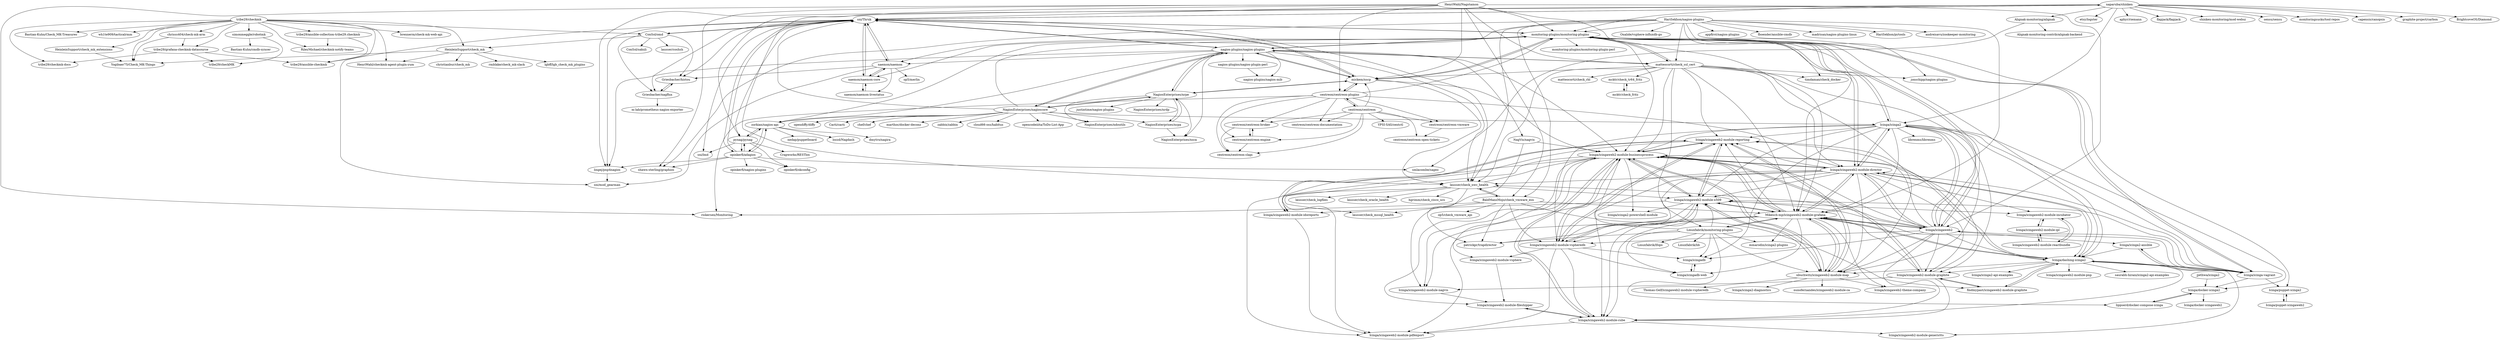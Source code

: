 digraph G {
"naparuba/shinken" -> "sni/Thruk"
"naparuba/shinken" -> "shinken-monitoring/mod-webui"
"naparuba/shinken" -> "Alignak-monitoring/alignak"
"naparuba/shinken" -> "sensu/sensu" ["e"=1]
"naparuba/shinken" -> "monitoringsucks/tool-repos" ["e"=1]
"naparuba/shinken" -> "capensis/canopsis"
"naparuba/shinken" -> "graphite-project/carbon" ["e"=1]
"naparuba/shinken" -> "monitoring-plugins/monitoring-plugins"
"naparuba/shinken" -> "BrightcoveOS/Diamond" ["e"=1]
"naparuba/shinken" -> "etsy/logster" ["e"=1]
"naparuba/shinken" -> "lingej/pnp4nagios"
"naparuba/shinken" -> "Icinga/icinga2"
"naparuba/shinken" -> "aphyr/riemann" ["e"=1]
"naparuba/shinken" -> "pynag/pynag"
"naparuba/shinken" -> "flapjack/flapjack" ["e"=1]
"sni/Thruk" -> "naemon/naemon"
"sni/Thruk" -> "naemon/naemon-core"
"sni/Thruk" -> "ConSol/omd"
"sni/Thruk" -> "monitoring-plugins/monitoring-plugins"
"sni/Thruk" -> "naparuba/shinken"
"sni/Thruk" -> "nagios-plugins/nagios-plugins"
"sni/Thruk" -> "lingej/pnp4nagios"
"sni/Thruk" -> "sni/mod_gearman"
"sni/Thruk" -> "Griesbacher/nagflux"
"sni/Thruk" -> "mickem/nscp"
"sni/Thruk" -> "lausser/check_nwc_health"
"sni/Thruk" -> "sni/lmd"
"sni/Thruk" -> "opinkerfi/adagios"
"sni/Thruk" -> "pynag/pynag"
"sni/Thruk" -> "Griesbacher/histou"
"Icinga/icinga2" -> "Icinga/icingaweb2"
"Icinga/icinga2" -> "Icinga/icingaweb2-module-director"
"Icinga/icinga2" -> "Mikesch-mp/icingaweb2-module-grafana"
"Icinga/icinga2" -> "Icinga/icingaweb2-module-businessprocess"
"Icinga/icinga2" -> "monitoring-plugins/monitoring-plugins"
"Icinga/icinga2" -> "Icinga/icingaweb2-module-x509"
"Icinga/icinga2" -> "Icinga/dashing-icinga2"
"Icinga/icinga2" -> "Icinga/icingaweb2-module-graphite"
"Icinga/icinga2" -> "Icinga/icingaweb2-module-vspheredb"
"Icinga/icinga2" -> "Icinga/icinga-vagrant"
"Icinga/icinga2" -> "nbuchwitz/icingaweb2-module-map"
"Icinga/icinga2" -> "Icinga/docker-icinga2"
"Icinga/icinga2" -> "Icinga/icingadb"
"Icinga/icinga2" -> "librenms/librenms" ["e"=1]
"Icinga/icinga2" -> "Icinga/icingaweb2-module-reporting"
"Icinga/icingaweb2" -> "Icinga/icinga2"
"Icinga/icingaweb2" -> "Icinga/icingaweb2-module-director"
"Icinga/icingaweb2" -> "Icinga/icingaweb2-module-businessprocess"
"Icinga/icingaweb2" -> "Mikesch-mp/icingaweb2-module-grafana"
"Icinga/icingaweb2" -> "Icinga/dashing-icinga2"
"Icinga/icingaweb2" -> "monitoring-plugins/monitoring-plugins"
"Icinga/icingaweb2" -> "Icinga/icingaweb2-module-x509"
"Icinga/icingaweb2" -> "Icinga/icingaweb2-module-graphite"
"Icinga/icingaweb2" -> "Icinga/icingaweb2-module-vspheredb"
"Icinga/icingaweb2" -> "Icinga/icinga2-ansible"
"Icinga/icingaweb2" -> "nbuchwitz/icingaweb2-module-map"
"Icinga/icingaweb2" -> "Icinga/icingaweb2-module-cube"
"Icinga/icingaweb2" -> "Icinga/icingadb"
"Icinga/icingaweb2" -> "Icinga/icingaweb2-module-reporting"
"Icinga/icingaweb2" -> "lausser/check_nwc_health"
"Icinga/icingaweb2-module-director" -> "Icinga/icingaweb2"
"Icinga/icingaweb2-module-director" -> "Icinga/icingaweb2-module-businessprocess"
"Icinga/icingaweb2-module-director" -> "Icinga/icinga2"
"Icinga/icingaweb2-module-director" -> "Mikesch-mp/icingaweb2-module-grafana"
"Icinga/icingaweb2-module-director" -> "Icinga/icingaweb2-module-vspheredb"
"Icinga/icingaweb2-module-director" -> "Icinga/icingaweb2-module-graphite"
"Icinga/icingaweb2-module-director" -> "Icinga/icingaweb2-module-x509"
"Icinga/icingaweb2-module-director" -> "Icinga/dashing-icinga2"
"Icinga/icingaweb2-module-director" -> "nbuchwitz/icingaweb2-module-map"
"Icinga/icingaweb2-module-director" -> "Icinga/icingaweb2-module-reporting"
"Icinga/icingaweb2-module-director" -> "Icinga/icingaweb2-module-cube"
"Icinga/icingaweb2-module-director" -> "Icinga/icingaweb2-module-nagvis"
"Icinga/icingaweb2-module-director" -> "monitoring-plugins/monitoring-plugins"
"Icinga/icingaweb2-module-director" -> "Icinga/icingaweb2-module-incubator"
"Icinga/icingaweb2-module-director" -> "lausser/check_nwc_health"
"BaldMansMojo/check_vmware_esx" -> "lausser/check_nwc_health"
"BaldMansMojo/check_vmware_esx" -> "op5/check_vmware_api"
"BaldMansMojo/check_vmware_esx" -> "lausser/check_mssql_health"
"BaldMansMojo/check_vmware_esx" -> "findmypast/icingaweb2-module-graphite"
"BaldMansMojo/check_vmware_esx" -> "Icinga/icingaweb2-module-vspheredb"
"BaldMansMojo/check_vmware_esx" -> "patrickpr/trapdirector"
"BaldMansMojo/check_vmware_esx" -> "riskersen/Monitoring"
"BaldMansMojo/check_vmware_esx" -> "Mikesch-mp/icingaweb2-module-grafana"
"Icinga/icingaweb2-module-x509" -> "Icinga/icingaweb2-module-businessprocess"
"Icinga/icingaweb2-module-x509" -> "Icinga/icingaweb2-module-reporting"
"Icinga/icingaweb2-module-x509" -> "Icinga/icingaweb2-module-cube"
"Icinga/icingaweb2-module-x509" -> "Icinga/icingaweb2-module-vspheredb"
"Icinga/icingaweb2-module-x509" -> "Icinga/icingaweb2-module-idoreports"
"Icinga/icingaweb2-module-x509" -> "nbuchwitz/icingaweb2-module-map"
"Icinga/icingaweb2-module-x509" -> "Mikesch-mp/icingaweb2-module-grafana"
"Icinga/icingaweb2-module-x509" -> "Icinga/icingaweb2-module-pdfexport"
"Icinga/icingaweb2-module-x509" -> "Icinga/icingaweb2-module-incubator"
"Icinga/icingaweb2-module-x509" -> "Icinga/icinga2-powershell-module"
"Linuxfabrik/monitoring-plugins" -> "Linuxfabrik/lib"
"Linuxfabrik/monitoring-plugins" -> "Icinga/icingadb"
"Linuxfabrik/monitoring-plugins" -> "patrickpr/trapdirector"
"Linuxfabrik/monitoring-plugins" -> "Linuxfabrik/lfops"
"Linuxfabrik/monitoring-plugins" -> "nbuchwitz/icingaweb2-module-map"
"Linuxfabrik/monitoring-plugins" -> "Mikesch-mp/icingaweb2-module-grafana"
"Linuxfabrik/monitoring-plugins" -> "lippserd/docker-compose-icinga"
"Linuxfabrik/monitoring-plugins" -> "Icinga/icingaweb2-module-x509"
"Linuxfabrik/monitoring-plugins" -> "Icinga/icingadb-web"
"Linuxfabrik/monitoring-plugins" -> "mmarodin/icinga2-plugins"
"Linuxfabrik/monitoring-plugins" -> "Icinga/icingaweb2-module-businessprocess"
"centreon/centreon-plugins" -> "centreon/centreon"
"centreon/centreon-plugins" -> "centreon/centreon-broker"
"centreon/centreon-plugins" -> "centreon/centreon-vmware"
"centreon/centreon-plugins" -> "centreon/centreon-engine"
"centreon/centreon-plugins" -> "centreon/centreon-clapi"
"centreon/centreon-plugins" -> "monitoring-plugins/monitoring-plugins"
"centreon/centreon-plugins" -> "mickem/nscp"
"centreon/centreon-plugins" -> "centreon/centreon-documentation"
"centreon/centreon-plugins" -> "riskersen/Monitoring"
"centreon/centreon-plugins" -> "Icinga/icingaweb2-module-director"
"lausser/check_nwc_health" -> "lausser/check_mssql_health"
"lausser/check_nwc_health" -> "BaldMansMojo/check_vmware_esx"
"lausser/check_nwc_health" -> "Icinga/icingaweb2-module-businessprocess"
"lausser/check_nwc_health" -> "lausser/check_oracle_health"
"lausser/check_nwc_health" -> "patrickpr/trapdirector"
"lausser/check_nwc_health" -> "hgrimm/check_cisco_ucs"
"lausser/check_nwc_health" -> "lausser/check_logfiles"
"lausser/check_nwc_health" -> "Icinga/icingaweb2-module-x509"
"tribe29/checkmk" -> "HeinleinSupport/check_mk_extensions"
"tribe29/checkmk" -> "tribe29/ansible-checkmk"
"tribe29/checkmk" -> "HeinleinSupport/check_mk"
"tribe29/checkmk" -> "chrisss404/check-mk-arm"
"tribe29/checkmk" -> "tribe29/grafana-checkmk-datasource"
"tribe29/checkmk" -> "Yogibaer75/Check_MK-Things"
"tribe29/checkmk" -> "tribe29/ansible-collection-tribe29.checkmk"
"tribe29/checkmk" -> "ConSol/omd"
"tribe29/checkmk" -> "tribe29/checkmk-docs"
"tribe29/checkmk" -> "simonmeggle/robotmk"
"tribe29/checkmk" -> "brennerm/check-mk-web-api"
"tribe29/checkmk" -> "HenriWahl/checkmk-agent-plugin-yum"
"tribe29/checkmk" -> "RileyMichael/checkmk-notify-teams"
"tribe29/checkmk" -> "Bastian-Kuhn/Check_MK-Treasures"
"tribe29/checkmk" -> "wh1te909/tacticalrmm" ["e"=1]
"centreon/centreon" -> "centreon/centreon-plugins"
"centreon/centreon" -> "centreon/centreon-engine"
"centreon/centreon" -> "centreon/centreon-broker"
"centreon/centreon" -> "centreon/centreon-clapi"
"centreon/centreon" -> "centreon/centreon-vmware"
"centreon/centreon" -> "mickem/nscp"
"centreon/centreon" -> "centreon/centreon-documentation"
"centreon/centreon" -> "centreon/centreon-open-tickets"
"centreon/centreon" -> "YPSI-SAS/centctl"
"NagiosEnterprises/nagioscore" -> "nagios-plugins/nagios-plugins"
"NagiosEnterprises/nagioscore" -> "NagiosEnterprises/nrpe"
"NagiosEnterprises/nagioscore" -> "zabbix/zabbix" ["e"=1]
"NagiosEnterprises/nagioscore" -> "cloud66-oss/habitus" ["e"=1]
"NagiosEnterprises/nagioscore" -> "NagiosEnterprises/ndoutils"
"NagiosEnterprises/nagioscore" -> "opencodeiiita/ToDo-List-App" ["e"=1]
"NagiosEnterprises/nagioscore" -> "NagiosEnterprises/ncpa"
"NagiosEnterprises/nagioscore" -> "opendiffy/diffy" ["e"=1]
"NagiosEnterprises/nagioscore" -> "monitoring-plugins/monitoring-plugins"
"NagiosEnterprises/nagioscore" -> "Cacti/cacti" ["e"=1]
"NagiosEnterprises/nagioscore" -> "Icinga/icinga2"
"NagiosEnterprises/nagioscore" -> "chef/chef" ["e"=1]
"NagiosEnterprises/nagioscore" -> "marthoc/docker-deconz" ["e"=1]
"NagiosEnterprises/nagioscore" -> "zorkian/nagios-api"
"NagiosEnterprises/nagioscore" -> "sni/Thruk"
"Icinga/docker-icinga2" -> "lippserd/docker-compose-icinga"
"Icinga/docker-icinga2" -> "Icinga/docker-icingaweb2"
"Icinga/icinga-vagrant" -> "Icinga/dashing-icinga2"
"Icinga/icinga-vagrant" -> "Icinga/icinga2-ansible"
"Icinga/icinga-vagrant" -> "Icinga/docker-icinga2"
"Icinga/icinga-vagrant" -> "Icinga/puppet-icinga2"
"Icinga/icinga-vagrant" -> "monitoring-plugins/monitoring-plugins"
"Icinga/icinga-vagrant" -> "Mikesch-mp/icingaweb2-module-grafana"
"Icinga/icinga-vagrant" -> "Icinga/icingaweb2-module-x509"
"Icinga/icinga-vagrant" -> "Icinga/icingaweb2-module-director"
"Icinga/icinga-vagrant" -> "Icinga/icingaweb2"
"jjethwa/icinga2" -> "Icinga/docker-icinga2"
"HariSekhon/nagios-plugins" -> "Mikesch-mp/icingaweb2-module-grafana"
"HariSekhon/nagios-plugins" -> "zorkian/nagios-api"
"HariSekhon/nagios-plugins" -> "timdaman/check_docker"
"HariSekhon/nagios-plugins" -> "shawn-sterling/graphios" ["e"=1]
"HariSekhon/nagios-plugins" -> "monitoring-plugins/monitoring-plugins"
"HariSekhon/nagios-plugins" -> "BaldMansMojo/check_vmware_esx"
"HariSekhon/nagios-plugins" -> "appfirst/nagios-plugins"
"HariSekhon/nagios-plugins" -> "matteocorti/check_ssl_cert"
"HariSekhon/nagios-plugins" -> "lausser/check_nwc_health"
"HariSekhon/nagios-plugins" -> "fboender/ansible-cmdb" ["e"=1]
"HariSekhon/nagios-plugins" -> "madrisan/nagios-plugins-linux"
"HariSekhon/nagios-plugins" -> "HariSekhon/pytools"
"HariSekhon/nagios-plugins" -> "andreisavu/zookeeper-monitoring" ["e"=1]
"HariSekhon/nagios-plugins" -> "Oxalide/vsphere-influxdb-go" ["e"=1]
"HariSekhon/nagios-plugins" -> "jonschipp/nagios-plugins"
"mickem/nscp" -> "NagiosEnterprises/nrpe"
"mickem/nscp" -> "lausser/check_nwc_health"
"mickem/nscp" -> "monitoring-plugins/monitoring-plugins"
"mickem/nscp" -> "sni/Thruk"
"mickem/nscp" -> "centreon/centreon-plugins"
"mickem/nscp" -> "Icinga/icingaweb2-module-businessprocess"
"mickem/nscp" -> "nagios-plugins/nagios-plugins"
"naemon/naemon" -> "naemon/naemon-core"
"naemon/naemon" -> "naemon/naemon-livestatus"
"naemon/naemon" -> "op5/merlin"
"naemon/naemon" -> "Griesbacher/histou"
"naemon/naemon" -> "sni/Thruk"
"naemon/naemon" -> "sni/mod_gearman"
"HeinleinSupport/check_mk" -> "lgbff/lgb_check_mk_plugins"
"HeinleinSupport/check_mk" -> "Yogibaer75/Check_MK-Things"
"HeinleinSupport/check_mk" -> "christianbur/check_mk"
"HeinleinSupport/check_mk" -> "HenriWahl/checkmk-agent-plugin-yum"
"HeinleinSupport/check_mk" -> "rmblake/check_mk-slack"
"zorkian/nagios-api" -> "lozzd/Nagdash" ["e"=1]
"zorkian/nagios-api" -> "pynag/pynag"
"zorkian/nagios-api" -> "dmytro/nagira"
"zorkian/nagios-api" -> "opinkerfi/adagios"
"zorkian/nagios-api" -> "nedap/puppetboard" ["e"=1]
"chrisss404/check-mk-arm" -> "tribe29/grafana-checkmk-datasource"
"chrisss404/check-mk-arm" -> "Yogibaer75/Check_MK-Things"
"Icinga/puppet-icinga2" -> "Icinga/puppet-icingaweb2"
"NagiosEnterprises/nrpe" -> "nagios-plugins/nagios-plugins"
"NagiosEnterprises/nrpe" -> "NagiosEnterprises/ndoutils"
"NagiosEnterprises/nrpe" -> "NagiosEnterprises/nagioscore"
"NagiosEnterprises/nrpe" -> "NagiosEnterprises/nsca"
"NagiosEnterprises/nrpe" -> "mickem/nscp"
"NagiosEnterprises/nrpe" -> "NagiosEnterprises/ncpa"
"NagiosEnterprises/nrpe" -> "NagiosEnterprises/nrdp"
"NagiosEnterprises/nrpe" -> "justintime/nagios-plugins" ["e"=1]
"HeinleinSupport/check_mk_extensions" -> "Yogibaer75/Check_MK-Things"
"nagios-plugins/nagios-plugins" -> "NagiosEnterprises/nagioscore"
"nagios-plugins/nagios-plugins" -> "NagiosEnterprises/nrpe"
"nagios-plugins/nagios-plugins" -> "monitoring-plugins/monitoring-plugins"
"nagios-plugins/nagios-plugins" -> "nagios-plugins/nagios-plugin-perl"
"nagios-plugins/nagios-plugins" -> "sni/Thruk"
"nagios-plugins/nagios-plugins" -> "lingej/pnp4nagios"
"nagios-plugins/nagios-plugins" -> "mickem/nscp"
"nagios-plugins/nagios-plugins" -> "NagVis/nagvis"
"nagios-plugins/nagios-plugins" -> "NagiosEnterprises/nsca"
"nagios-plugins/nagios-plugins" -> "Icinga/icingaweb2-module-businessprocess"
"nagios-plugins/nagios-plugins" -> "matteocorti/check_ssl_cert"
"nagios-plugins/nagios-plugins" -> "naemon/naemon"
"nagios-plugins/nagios-plugins" -> "nagios-plugins/nagios-mib"
"nagios-plugins/nagios-plugins" -> "lausser/check_nwc_health"
"nagios-plugins/nagios-plugins" -> "zorkian/nagios-api"
"tribe29/grafana-checkmk-datasource" -> "tribe29/checkmk-docs"
"tribe29/grafana-checkmk-datasource" -> "tribe29/checkMK"
"tribe29/grafana-checkmk-datasource" -> "tribe29/ansible-checkmk"
"opinkerfi/adagios" -> "pynag/pynag"
"opinkerfi/adagios" -> "opinkerfi/okconfig"
"opinkerfi/adagios" -> "opinkerfi/nagios-plugins"
"opinkerfi/adagios" -> "zorkian/nagios-api"
"opinkerfi/adagios" -> "shawn-sterling/graphios" ["e"=1]
"opinkerfi/adagios" -> "sni/Thruk"
"opinkerfi/adagios" -> "smlacombe/sageo"
"opinkerfi/adagios" -> "lingej/pnp4nagios"
"pynag/pynag" -> "opinkerfi/okconfig"
"pynag/pynag" -> "opinkerfi/adagios"
"pynag/pynag" -> "Crapworks/RESTlos"
"pynag/pynag" -> "zorkian/nagios-api"
"pynag/pynag" -> "sni/lmd"
"Mikesch-mp/icingaweb2-module-grafana" -> "Icinga/icingaweb2-module-businessprocess"
"Mikesch-mp/icingaweb2-module-grafana" -> "nbuchwitz/icingaweb2-module-map"
"Mikesch-mp/icingaweb2-module-grafana" -> "Icinga/icingaweb2-module-director"
"Mikesch-mp/icingaweb2-module-grafana" -> "Icinga/icingaweb2-module-x509"
"Mikesch-mp/icingaweb2-module-grafana" -> "Icinga/icingaweb2-module-graphite"
"Mikesch-mp/icingaweb2-module-grafana" -> "mmarodin/icinga2-plugins"
"Mikesch-mp/icingaweb2-module-grafana" -> "Icinga/dashing-icinga2"
"Mikesch-mp/icingaweb2-module-grafana" -> "Icinga/icingaweb2-module-reporting"
"Mikesch-mp/icingaweb2-module-grafana" -> "Icinga/icingaweb2"
"Mikesch-mp/icingaweb2-module-grafana" -> "Icinga/icingaweb2-module-vspheredb"
"Mikesch-mp/icingaweb2-module-grafana" -> "Icinga/icingaweb2-theme-company"
"Mikesch-mp/icingaweb2-module-grafana" -> "Icinga/icingaweb2-module-cube"
"Mikesch-mp/icingaweb2-module-grafana" -> "patrickpr/trapdirector"
"Mikesch-mp/icingaweb2-module-grafana" -> "Icinga/icingadb-web"
"Mikesch-mp/icingaweb2-module-grafana" -> "Linuxfabrik/monitoring-plugins"
"findmypast/icingaweb2-module-graphite" -> "Icinga/dashing-icinga2"
"findmypast/icingaweb2-module-graphite" -> "Icinga/icingaweb2-module-graphite"
"lingej/pnp4nagios" -> "sni/mod_gearman"
"Alignak-monitoring/alignak" -> "Alignak-monitoring-contrib/alignak-backend"
"Alignak-monitoring/alignak" -> "smlacombe/sageo"
"ConSol/omd" -> "sni/Thruk"
"ConSol/omd" -> "Griesbacher/nagflux"
"ConSol/omd" -> "Griesbacher/histou"
"ConSol/omd" -> "HeinleinSupport/check_mk"
"ConSol/omd" -> "ConSol/sakuli" ["e"=1]
"ConSol/omd" -> "lausser/coshsh"
"Griesbacher/nagflux" -> "Griesbacher/histou"
"Griesbacher/nagflux" -> "m-lab/prometheus-nagios-exporter"
"Icinga/icinga2-ansible" -> "Icinga/dashing-icinga2"
"Icinga/icinga2-ansible" -> "Icinga/icinga-vagrant"
"simonmeggle/robotmk" -> "Bastian-Kuhn/cmdb-syncer"
"simonmeggle/robotmk" -> "tribe29/checkMK"
"Icinga/dashing-icinga2" -> "Icinga/icingaweb2-module-businessprocess"
"Icinga/dashing-icinga2" -> "findmypast/icingaweb2-module-graphite"
"Icinga/dashing-icinga2" -> "Mikesch-mp/icingaweb2-module-grafana"
"Icinga/dashing-icinga2" -> "Icinga/icingaweb2-module-cube"
"Icinga/dashing-icinga2" -> "saurabh-hirani/icinga2-api-examples"
"Icinga/dashing-icinga2" -> "Icinga/icinga2-api-examples"
"Icinga/dashing-icinga2" -> "Icinga/icingaweb2-module-pnp"
"Icinga/dashing-icinga2" -> "nbuchwitz/icingaweb2-module-map"
"Icinga/dashing-icinga2" -> "Icinga/icinga-vagrant"
"Icinga/dashing-icinga2" -> "Icinga/icingaweb2-module-graphite"
"Icinga/dashing-icinga2" -> "Icinga/icingaweb2-module-generictts"
"Icinga/dashing-icinga2" -> "Icinga/icingaweb2-module-director"
"HenriWahl/Nagstamon" -> "monitoring-plugins/monitoring-plugins"
"HenriWahl/Nagstamon" -> "BaldMansMojo/check_vmware_esx"
"HenriWahl/Nagstamon" -> "sni/Thruk"
"HenriWahl/Nagstamon" -> "mickem/nscp"
"HenriWahl/Nagstamon" -> "centreon/centreon-plugins"
"HenriWahl/Nagstamon" -> "Icinga/icingaweb2"
"HenriWahl/Nagstamon" -> "lausser/check_nwc_health"
"HenriWahl/Nagstamon" -> "riskersen/Monitoring"
"HenriWahl/Nagstamon" -> "shawn-sterling/graphios" ["e"=1]
"HenriWahl/Nagstamon" -> "matteocorti/check_ssl_cert"
"HenriWahl/Nagstamon" -> "Mikesch-mp/icingaweb2-module-grafana"
"Icinga/icingaweb2-module-graphite" -> "Icinga/icingaweb2-module-businessprocess"
"Icinga/icingaweb2-module-graphite" -> "Icinga/icingaweb2-module-nagvis"
"Icinga/icingaweb2-module-graphite" -> "Icinga/icingaweb2-module-cube"
"Icinga/icingaweb2-module-graphite" -> "findmypast/icingaweb2-module-graphite"
"Icinga/icingaweb2-module-graphite" -> "Icinga/icingaweb2-module-reporting"
"Icinga/icingaweb2-module-nagvis" -> "Icinga/icingaweb2-module-fileshipper"
"matteocorti/check_ssl_cert" -> "monitoring-plugins/monitoring-plugins"
"matteocorti/check_ssl_cert" -> "Mikesch-mp/icingaweb2-module-grafana"
"matteocorti/check_ssl_cert" -> "Linuxfabrik/monitoring-plugins"
"matteocorti/check_ssl_cert" -> "nbuchwitz/icingaweb2-module-map"
"matteocorti/check_ssl_cert" -> "lausser/check_nwc_health"
"matteocorti/check_ssl_cert" -> "Icinga/icingaweb2-module-director"
"matteocorti/check_ssl_cert" -> "Icinga/icingaweb2-module-businessprocess"
"matteocorti/check_ssl_cert" -> "Icinga/icingaweb2-module-reporting"
"matteocorti/check_ssl_cert" -> "timdaman/check_docker"
"matteocorti/check_ssl_cert" -> "Icinga/icingaweb2"
"matteocorti/check_ssl_cert" -> "nagios-plugins/nagios-plugins"
"matteocorti/check_ssl_cert" -> "mcktr/check_tr64_fritz"
"matteocorti/check_ssl_cert" -> "matteocorti/check_rbl"
"matteocorti/check_ssl_cert" -> "mickem/nscp"
"matteocorti/check_ssl_cert" -> "jonschipp/nagios-plugins"
"monitoring-plugins/monitoring-plugins" -> "nagios-plugins/nagios-plugins"
"monitoring-plugins/monitoring-plugins" -> "monitoring-plugins/monitoring-plugin-perl"
"monitoring-plugins/monitoring-plugins" -> "sni/Thruk"
"monitoring-plugins/monitoring-plugins" -> "Icinga/icingaweb2"
"monitoring-plugins/monitoring-plugins" -> "Mikesch-mp/icingaweb2-module-grafana"
"monitoring-plugins/monitoring-plugins" -> "matteocorti/check_ssl_cert"
"monitoring-plugins/monitoring-plugins" -> "naemon/naemon"
"monitoring-plugins/monitoring-plugins" -> "Icinga/icingaweb2-module-businessprocess"
"monitoring-plugins/monitoring-plugins" -> "Icinga/icingaweb2-module-director"
"monitoring-plugins/monitoring-plugins" -> "Icinga/icinga2"
"monitoring-plugins/monitoring-plugins" -> "Icinga/icinga-vagrant"
"monitoring-plugins/monitoring-plugins" -> "naemon/naemon-core"
"monitoring-plugins/monitoring-plugins" -> "mickem/nscp"
"monitoring-plugins/monitoring-plugins" -> "Icinga/puppet-icinga2"
"monitoring-plugins/monitoring-plugins" -> "Icinga/dashing-icinga2"
"naemon/naemon-core" -> "naemon/naemon-livestatus"
"naemon/naemon-core" -> "naemon/naemon"
"naemon/naemon-core" -> "sni/Thruk"
"naemon/naemon-livestatus" -> "naemon/naemon-core"
"lippserd/docker-compose-icinga" -> "Icinga/docker-icinga2"
"centreon/centreon-broker" -> "centreon/centreon-engine"
"centreon/centreon-broker" -> "centreon/centreon-clapi"
"tribe29/ansible-collection-tribe29.checkmk" -> "tribe29/ansible-checkmk"
"tribe29/ansible-collection-tribe29.checkmk" -> "RileyMichael/checkmk-notify-teams"
"Icinga/icingaweb2-module-businessprocess" -> "Icinga/icingaweb2-module-cube"
"Icinga/icingaweb2-module-businessprocess" -> "Icinga/icingaweb2-module-x509"
"Icinga/icingaweb2-module-businessprocess" -> "Icinga/icingaweb2-module-graphite"
"Icinga/icingaweb2-module-businessprocess" -> "Icinga/icingaweb2-module-fileshipper"
"Icinga/icingaweb2-module-businessprocess" -> "Icinga/icingaweb2-module-nagvis"
"Icinga/icingaweb2-module-businessprocess" -> "Icinga/icingaweb2-module-reporting"
"Icinga/icingaweb2-module-businessprocess" -> "Icinga/icingaweb2-module-director"
"Icinga/icingaweb2-module-businessprocess" -> "Mikesch-mp/icingaweb2-module-grafana"
"Icinga/icingaweb2-module-businessprocess" -> "Icinga/icingaweb2-module-vspheredb"
"Icinga/icingaweb2-module-businessprocess" -> "Icinga/icingaweb2-module-pdfexport"
"Icinga/icingaweb2-module-businessprocess" -> "nbuchwitz/icingaweb2-module-map"
"Icinga/icingaweb2-module-businessprocess" -> "Icinga/icingaweb2-module-vsphere"
"Icinga/icingaweb2-module-businessprocess" -> "Icinga/dashing-icinga2"
"Icinga/icingaweb2-module-businessprocess" -> "Icinga/icingaweb2-module-idoreports"
"Icinga/icingaweb2-module-businessprocess" -> "Icinga/icinga2-powershell-module"
"NagiosEnterprises/ncpa" -> "NagiosEnterprises/nrpe"
"NagiosEnterprises/ncpa" -> "NagiosEnterprises/nsca"
"Icinga/icingaweb2-module-cube" -> "Icinga/icingaweb2-module-fileshipper"
"Icinga/icingaweb2-module-cube" -> "Icinga/icingaweb2-module-pdfexport"
"Icinga/icingaweb2-module-cube" -> "Icinga/icingaweb2-module-businessprocess"
"Icinga/icingaweb2-module-cube" -> "Icinga/icingaweb2-module-generictts"
"Icinga/icingaweb2-module-reporting" -> "Icinga/icingaweb2-module-idoreports"
"Icinga/icingaweb2-module-reporting" -> "Icinga/icingaweb2-module-pdfexport"
"Icinga/icingaweb2-module-reporting" -> "Icinga/icingaweb2-module-x509"
"Icinga/icingaweb2-module-reporting" -> "Icinga/icingaweb2-module-vspheredb"
"Icinga/icingaweb2-module-reporting" -> "Icinga/icingaweb2-module-businessprocess"
"Icinga/icingaweb2-module-reporting" -> "nbuchwitz/icingaweb2-module-map"
"nbuchwitz/icingaweb2-module-map" -> "Icinga/icingaweb2-module-reporting"
"nbuchwitz/icingaweb2-module-map" -> "Icinga/icingaweb2-theme-company"
"nbuchwitz/icingaweb2-module-map" -> "Icinga/icingaweb2-module-businessprocess"
"nbuchwitz/icingaweb2-module-map" -> "Icinga/icingaweb2-module-x509"
"nbuchwitz/icingaweb2-module-map" -> "Mikesch-mp/icingaweb2-module-grafana"
"nbuchwitz/icingaweb2-module-map" -> "Icinga/icinga2-diagnostics"
"nbuchwitz/icingaweb2-module-map" -> "nunofernandes/icingaweb2-module-ca"
"nbuchwitz/icingaweb2-module-map" -> "Thomas-Gelf/icingaweb2-module-vspheredb"
"Griesbacher/histou" -> "Griesbacher/nagflux"
"Icinga/icingadb" -> "Icinga/icingadb-web"
"Icinga/icingadb-web" -> "Icinga/icingadb"
"Icinga/icingaweb2-module-vspheredb" -> "Icinga/icingaweb2-module-x509"
"Icinga/icingaweb2-module-vspheredb" -> "Icinga/icingaweb2-module-reporting"
"Icinga/icingaweb2-module-vspheredb" -> "Icinga/icingaweb2-module-businessprocess"
"Icinga/icingaweb2-module-vspheredb" -> "Icinga/icingaweb2-module-vsphere"
"Icinga/icingaweb2-module-vspheredb" -> "Icinga/icingaweb2-module-pdfexport"
"Icinga/icingaweb2-module-vspheredb" -> "Icinga/icingaweb2-module-cube"
"Icinga/icingaweb2-module-vspheredb" -> "Icinga/icingadb"
"Icinga/icingaweb2-module-vspheredb" -> "Icinga/icingadb-web"
"nagios-plugins/nagios-plugin-perl" -> "nagios-plugins/nagios-mib"
"mcktr/check_tr64_fritz" -> "mcktr/check_fritz"
"Icinga/icingaweb2-module-idoreports" -> "Icinga/icingaweb2-module-reporting"
"Icinga/icingaweb2-module-idoreports" -> "Icinga/icingaweb2-module-pdfexport"
"NagVis/nagvis" -> "Icinga/icingaweb2-module-businessprocess"
"NagVis/nagvis" -> "Icinga/icingaweb2-module-nagvis"
"centreon/centreon-vmware" -> "centreon/centreon-open-tickets"
"mcktr/check_fritz" -> "mcktr/check_tr64_fritz"
"Icinga/puppet-icingaweb2" -> "Icinga/puppet-icinga2"
"centreon/centreon-engine" -> "centreon/centreon-broker"
"centreon/centreon-engine" -> "centreon/centreon-clapi"
"Icinga/icingaweb2-module-fileshipper" -> "Icinga/icingaweb2-module-cube"
"Icinga/icingaweb2-module-ipl" -> "Icinga/icingaweb2-module-reactbundle"
"Icinga/icingaweb2-module-ipl" -> "Icinga/icingaweb2-module-incubator"
"Icinga/icingaweb2-module-vsphere" -> "Icinga/icingaweb2-module-fileshipper"
"Icinga/icingaweb2-module-incubator" -> "Icinga/icingaweb2-module-ipl"
"Icinga/icingaweb2-module-incubator" -> "Icinga/icingaweb2-module-reactbundle"
"Icinga/icingaweb2-module-reactbundle" -> "Icinga/icingaweb2-module-ipl"
"Icinga/icingaweb2-module-reactbundle" -> "Icinga/icingaweb2-module-incubator"
"naparuba/shinken" ["l"="-16.351,-6.633"]
"sni/Thruk" ["l"="-16.303,-6.657"]
"shinken-monitoring/mod-webui" ["l"="-16.375,-6.59"]
"Alignak-monitoring/alignak" ["l"="-16.342,-6.577"]
"sensu/sensu" ["l"="-15.724,-4.812"]
"monitoringsucks/tool-repos" ["l"="-15.664,-4.708"]
"capensis/canopsis" ["l"="-16.398,-6.603"]
"graphite-project/carbon" ["l"="-10.759,-0.967"]
"monitoring-plugins/monitoring-plugins" ["l"="-16.339,-6.722"]
"BrightcoveOS/Diamond" ["l"="-15.622,-4.793"]
"etsy/logster" ["l"="-15.629,-4.766"]
"lingej/pnp4nagios" ["l"="-16.306,-6.635"]
"Icinga/icinga2" ["l"="-16.355,-6.754"]
"aphyr/riemann" ["l"="-7.563,14.938"]
"pynag/pynag" ["l"="-16.285,-6.621"]
"flapjack/flapjack" ["l"="-15.656,-4.853"]
"naemon/naemon" ["l"="-16.324,-6.649"]
"naemon/naemon-core" ["l"="-16.33,-6.666"]
"ConSol/omd" ["l"="-16.263,-6.569"]
"nagios-plugins/nagios-plugins" ["l"="-16.31,-6.692"]
"sni/mod_gearman" ["l"="-16.32,-6.619"]
"Griesbacher/nagflux" ["l"="-16.281,-6.591"]
"mickem/nscp" ["l"="-16.299,-6.724"]
"lausser/check_nwc_health" ["l"="-16.334,-6.746"]
"sni/lmd" ["l"="-16.304,-6.615"]
"opinkerfi/adagios" ["l"="-16.265,-6.625"]
"Griesbacher/histou" ["l"="-16.292,-6.606"]
"Icinga/icingaweb2" ["l"="-16.378,-6.75"]
"Icinga/icingaweb2-module-director" ["l"="-16.37,-6.735"]
"Mikesch-mp/icingaweb2-module-grafana" ["l"="-16.376,-6.766"]
"Icinga/icingaweb2-module-businessprocess" ["l"="-16.384,-6.734"]
"Icinga/icingaweb2-module-x509" ["l"="-16.395,-6.743"]
"Icinga/dashing-icinga2" ["l"="-16.394,-6.771"]
"Icinga/icingaweb2-module-graphite" ["l"="-16.391,-6.759"]
"Icinga/icingaweb2-module-vspheredb" ["l"="-16.399,-6.755"]
"Icinga/icinga-vagrant" ["l"="-16.366,-6.781"]
"nbuchwitz/icingaweb2-module-map" ["l"="-16.409,-6.751"]
"Icinga/docker-icinga2" ["l"="-16.37,-6.837"]
"Icinga/icingadb" ["l"="-16.409,-6.774"]
"librenms/librenms" ["l"="-16.847,-7.558"]
"Icinga/icingaweb2-module-reporting" ["l"="-16.397,-6.732"]
"Icinga/icinga2-ansible" ["l"="-16.393,-6.805"]
"Icinga/icingaweb2-module-cube" ["l"="-16.406,-6.74"]
"Icinga/icingaweb2-module-nagvis" ["l"="-16.395,-6.714"]
"Icinga/icingaweb2-module-incubator" ["l"="-16.433,-6.718"]
"BaldMansMojo/check_vmware_esx" ["l"="-16.335,-6.774"]
"op5/check_vmware_api" ["l"="-16.311,-6.819"]
"lausser/check_mssql_health" ["l"="-16.311,-6.77"]
"findmypast/icingaweb2-module-graphite" ["l"="-16.378,-6.791"]
"patrickpr/trapdirector" ["l"="-16.351,-6.791"]
"riskersen/Monitoring" ["l"="-16.296,-6.779"]
"Icinga/icingaweb2-module-idoreports" ["l"="-16.409,-6.719"]
"Icinga/icingaweb2-module-pdfexport" ["l"="-16.417,-6.734"]
"Icinga/icinga2-powershell-module" ["l"="-16.413,-6.707"]
"Linuxfabrik/monitoring-plugins" ["l"="-16.395,-6.787"]
"Linuxfabrik/lib" ["l"="-16.414,-6.809"]
"Linuxfabrik/lfops" ["l"="-16.415,-6.824"]
"lippserd/docker-compose-icinga" ["l"="-16.393,-6.84"]
"Icinga/icingadb-web" ["l"="-16.415,-6.788"]
"mmarodin/icinga2-plugins" ["l"="-16.378,-6.815"]
"centreon/centreon-plugins" ["l"="-16.277,-6.764"]
"centreon/centreon" ["l"="-16.241,-6.781"]
"centreon/centreon-broker" ["l"="-16.247,-6.801"]
"centreon/centreon-vmware" ["l"="-16.229,-6.766"]
"centreon/centreon-engine" ["l"="-16.261,-6.803"]
"centreon/centreon-clapi" ["l"="-16.26,-6.788"]
"centreon/centreon-documentation" ["l"="-16.251,-6.763"]
"lausser/check_oracle_health" ["l"="-16.319,-6.792"]
"hgrimm/check_cisco_ucs" ["l"="-16.318,-6.779"]
"lausser/check_logfiles" ["l"="-16.302,-6.796"]
"tribe29/checkmk" ["l"="-16.212,-6.463"]
"HeinleinSupport/check_mk_extensions" ["l"="-16.176,-6.481"]
"tribe29/ansible-checkmk" ["l"="-16.212,-6.42"]
"HeinleinSupport/check_mk" ["l"="-16.227,-6.506"]
"chrisss404/check-mk-arm" ["l"="-16.176,-6.455"]
"tribe29/grafana-checkmk-datasource" ["l"="-16.191,-6.428"]
"Yogibaer75/Check_MK-Things" ["l"="-16.196,-6.482"]
"tribe29/ansible-collection-tribe29.checkmk" ["l"="-16.231,-6.425"]
"tribe29/checkmk-docs" ["l"="-16.207,-6.436"]
"simonmeggle/robotmk" ["l"="-16.172,-6.427"]
"brennerm/check-mk-web-api" ["l"="-16.248,-6.449"]
"HenriWahl/checkmk-agent-plugin-yum" ["l"="-16.225,-6.485"]
"RileyMichael/checkmk-notify-teams" ["l"="-16.231,-6.441"]
"Bastian-Kuhn/Check_MK-Treasures" ["l"="-16.193,-6.447"]
"wh1te909/tacticalrmm" ["l"="-32.068,-21.292"]
"centreon/centreon-open-tickets" ["l"="-16.213,-6.78"]
"YPSI-SAS/centctl" ["l"="-16.216,-6.8"]
"NagiosEnterprises/nagioscore" ["l"="-16.276,-6.698"]
"NagiosEnterprises/nrpe" ["l"="-16.256,-6.712"]
"zabbix/zabbix" ["l"="-8.978,3.71"]
"cloud66-oss/habitus" ["l"="-10.77,-0.837"]
"NagiosEnterprises/ndoutils" ["l"="-16.235,-6.718"]
"opencodeiiita/ToDo-List-App" ["l"="49.379,-4.624"]
"NagiosEnterprises/ncpa" ["l"="-16.228,-6.698"]
"opendiffy/diffy" ["l"="-10.797,-0.868"]
"Cacti/cacti" ["l"="-16.841,-7.626"]
"chef/chef" ["l"="-10.731,-0.814"]
"marthoc/docker-deconz" ["l"="49.368,-4.588"]
"zorkian/nagios-api" ["l"="-16.264,-6.654"]
"Icinga/docker-icingaweb2" ["l"="-16.364,-6.865"]
"Icinga/puppet-icinga2" ["l"="-16.335,-6.811"]
"jjethwa/icinga2" ["l"="-16.376,-6.894"]
"HariSekhon/nagios-plugins" ["l"="-16.314,-6.714"]
"timdaman/check_docker" ["l"="-16.338,-6.687"]
"shawn-sterling/graphios" ["l"="-15.574,-4.832"]
"appfirst/nagios-plugins" ["l"="-16.283,-6.735"]
"matteocorti/check_ssl_cert" ["l"="-16.359,-6.715"]
"fboender/ansible-cmdb" ["l"="-15.704,-8.054"]
"madrisan/nagios-plugins-linux" ["l"="-16.265,-6.738"]
"HariSekhon/pytools" ["l"="-16.244,-6.678"]
"andreisavu/zookeeper-monitoring" ["l"="11.197,22.686"]
"Oxalide/vsphere-influxdb-go" ["l"="-11.7,3.371"]
"jonschipp/nagios-plugins" ["l"="-16.355,-6.683"]
"naemon/naemon-livestatus" ["l"="-16.347,-6.655"]
"op5/merlin" ["l"="-16.336,-6.609"]
"lgbff/lgb_check_mk_plugins" ["l"="-16.251,-6.492"]
"christianbur/check_mk" ["l"="-16.247,-6.51"]
"rmblake/check_mk-slack" ["l"="-16.203,-6.517"]
"lozzd/Nagdash" ["l"="-15.579,-4.785"]
"dmytro/nagira" ["l"="-16.215,-6.641"]
"nedap/puppetboard" ["l"="21.126,1.268"]
"Icinga/puppet-icingaweb2" ["l"="-16.327,-6.839"]
"NagiosEnterprises/nsca" ["l"="-16.252,-6.692"]
"NagiosEnterprises/nrdp" ["l"="-16.208,-6.719"]
"justintime/nagios-plugins" ["l"="-13.719,3.509"]
"nagios-plugins/nagios-plugin-perl" ["l"="-16.281,-6.671"]
"NagVis/nagvis" ["l"="-16.376,-6.692"]
"nagios-plugins/nagios-mib" ["l"="-16.295,-6.677"]
"tribe29/checkMK" ["l"="-16.176,-6.405"]
"opinkerfi/okconfig" ["l"="-16.255,-6.602"]
"opinkerfi/nagios-plugins" ["l"="-16.227,-6.603"]
"smlacombe/sageo" ["l"="-16.307,-6.589"]
"Crapworks/RESTlos" ["l"="-16.295,-6.578"]
"Icinga/icingaweb2-theme-company" ["l"="-16.426,-6.774"]
"Alignak-monitoring-contrib/alignak-backend" ["l"="-16.351,-6.552"]
"ConSol/sakuli" ["l"="-33.782,-24.626"]
"lausser/coshsh" ["l"="-16.243,-6.549"]
"m-lab/prometheus-nagios-exporter" ["l"="-16.287,-6.557"]
"Bastian-Kuhn/cmdb-syncer" ["l"="-16.152,-6.413"]
"saurabh-hirani/icinga2-api-examples" ["l"="-16.437,-6.812"]
"Icinga/icinga2-api-examples" ["l"="-16.449,-6.787"]
"Icinga/icingaweb2-module-pnp" ["l"="-16.431,-6.796"]
"Icinga/icingaweb2-module-generictts" ["l"="-16.429,-6.759"]
"HenriWahl/Nagstamon" ["l"="-16.316,-6.746"]
"Icinga/icingaweb2-module-fileshipper" ["l"="-16.421,-6.723"]
"mcktr/check_tr64_fritz" ["l"="-16.414,-6.677"]
"matteocorti/check_rbl" ["l"="-16.394,-6.678"]
"monitoring-plugins/monitoring-plugin-perl" ["l"="-16.371,-6.675"]
"Icinga/icingaweb2-module-vsphere" ["l"="-16.43,-6.738"]
"Icinga/icinga2-diagnostics" ["l"="-16.458,-6.755"]
"nunofernandes/icingaweb2-module-ca" ["l"="-16.446,-6.744"]
"Thomas-Gelf/icingaweb2-module-vspheredb" ["l"="-16.443,-6.762"]
"mcktr/check_fritz" ["l"="-16.435,-6.662"]
"Icinga/icingaweb2-module-ipl" ["l"="-16.451,-6.703"]
"Icinga/icingaweb2-module-reactbundle" ["l"="-16.457,-6.715"]
}